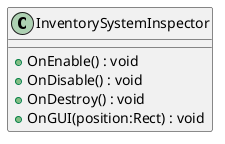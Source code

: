@startuml
class InventorySystemInspector {
    + OnEnable() : void
    + OnDisable() : void
    + OnDestroy() : void
    + OnGUI(position:Rect) : void
}
@enduml
